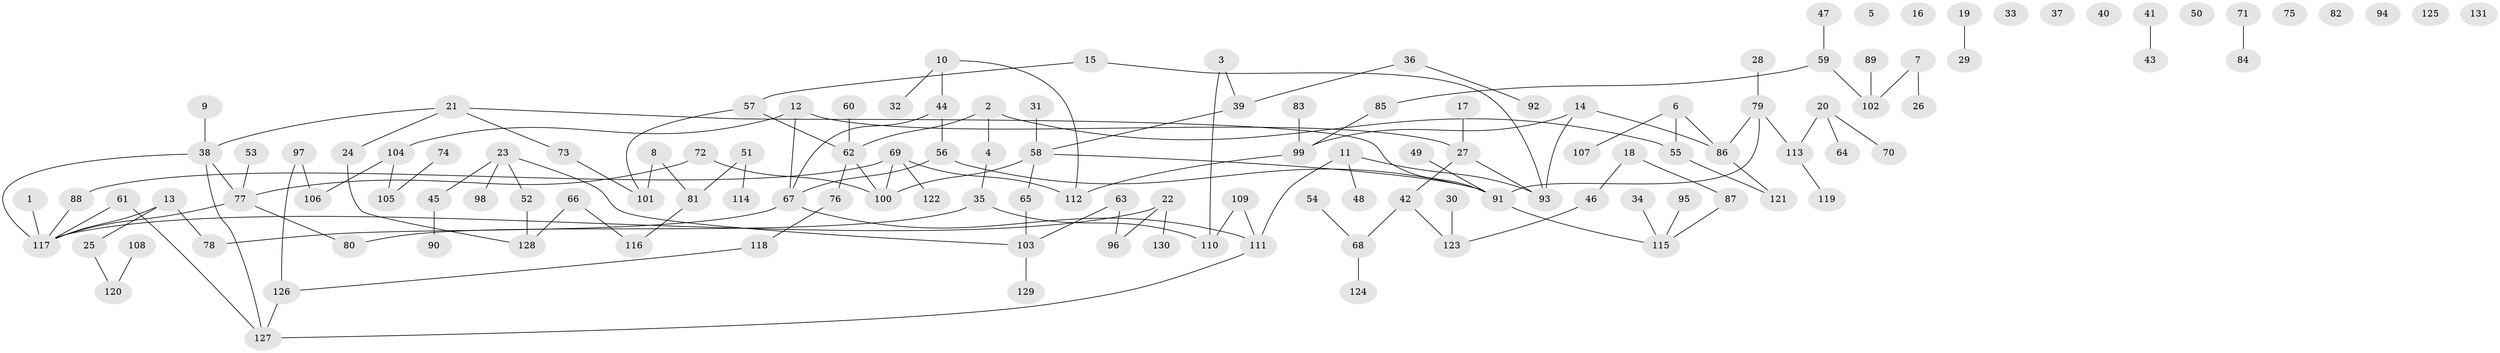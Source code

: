 // Generated by graph-tools (version 1.1) at 2025/12/03/09/25 04:12:55]
// undirected, 131 vertices, 140 edges
graph export_dot {
graph [start="1"]
  node [color=gray90,style=filled];
  1;
  2;
  3;
  4;
  5;
  6;
  7;
  8;
  9;
  10;
  11;
  12;
  13;
  14;
  15;
  16;
  17;
  18;
  19;
  20;
  21;
  22;
  23;
  24;
  25;
  26;
  27;
  28;
  29;
  30;
  31;
  32;
  33;
  34;
  35;
  36;
  37;
  38;
  39;
  40;
  41;
  42;
  43;
  44;
  45;
  46;
  47;
  48;
  49;
  50;
  51;
  52;
  53;
  54;
  55;
  56;
  57;
  58;
  59;
  60;
  61;
  62;
  63;
  64;
  65;
  66;
  67;
  68;
  69;
  70;
  71;
  72;
  73;
  74;
  75;
  76;
  77;
  78;
  79;
  80;
  81;
  82;
  83;
  84;
  85;
  86;
  87;
  88;
  89;
  90;
  91;
  92;
  93;
  94;
  95;
  96;
  97;
  98;
  99;
  100;
  101;
  102;
  103;
  104;
  105;
  106;
  107;
  108;
  109;
  110;
  111;
  112;
  113;
  114;
  115;
  116;
  117;
  118;
  119;
  120;
  121;
  122;
  123;
  124;
  125;
  126;
  127;
  128;
  129;
  130;
  131;
  1 -- 117;
  2 -- 4;
  2 -- 55;
  2 -- 62;
  3 -- 39;
  3 -- 110;
  4 -- 35;
  6 -- 55;
  6 -- 86;
  6 -- 107;
  7 -- 26;
  7 -- 102;
  8 -- 81;
  8 -- 101;
  9 -- 38;
  10 -- 32;
  10 -- 44;
  10 -- 112;
  11 -- 48;
  11 -- 93;
  11 -- 111;
  12 -- 27;
  12 -- 67;
  12 -- 104;
  13 -- 25;
  13 -- 78;
  13 -- 117;
  14 -- 86;
  14 -- 93;
  14 -- 99;
  15 -- 57;
  15 -- 93;
  17 -- 27;
  18 -- 46;
  18 -- 87;
  19 -- 29;
  20 -- 64;
  20 -- 70;
  20 -- 113;
  21 -- 24;
  21 -- 38;
  21 -- 73;
  21 -- 91;
  22 -- 96;
  22 -- 117;
  22 -- 130;
  23 -- 45;
  23 -- 52;
  23 -- 98;
  23 -- 103;
  24 -- 128;
  25 -- 120;
  27 -- 42;
  27 -- 93;
  28 -- 79;
  30 -- 123;
  31 -- 58;
  34 -- 115;
  35 -- 80;
  35 -- 110;
  36 -- 39;
  36 -- 92;
  38 -- 77;
  38 -- 117;
  38 -- 127;
  39 -- 58;
  41 -- 43;
  42 -- 68;
  42 -- 123;
  44 -- 56;
  44 -- 67;
  45 -- 90;
  46 -- 123;
  47 -- 59;
  49 -- 91;
  51 -- 81;
  51 -- 114;
  52 -- 128;
  53 -- 77;
  54 -- 68;
  55 -- 121;
  56 -- 67;
  56 -- 91;
  57 -- 62;
  57 -- 101;
  58 -- 65;
  58 -- 91;
  58 -- 100;
  59 -- 85;
  59 -- 102;
  60 -- 62;
  61 -- 117;
  61 -- 127;
  62 -- 76;
  62 -- 100;
  63 -- 96;
  63 -- 103;
  65 -- 103;
  66 -- 116;
  66 -- 128;
  67 -- 78;
  67 -- 111;
  68 -- 124;
  69 -- 88;
  69 -- 100;
  69 -- 112;
  69 -- 122;
  71 -- 84;
  72 -- 77;
  72 -- 100;
  73 -- 101;
  74 -- 105;
  76 -- 118;
  77 -- 80;
  77 -- 117;
  79 -- 86;
  79 -- 91;
  79 -- 113;
  81 -- 116;
  83 -- 99;
  85 -- 99;
  86 -- 121;
  87 -- 115;
  88 -- 117;
  89 -- 102;
  91 -- 115;
  95 -- 115;
  97 -- 106;
  97 -- 126;
  99 -- 112;
  103 -- 129;
  104 -- 105;
  104 -- 106;
  108 -- 120;
  109 -- 110;
  109 -- 111;
  111 -- 127;
  113 -- 119;
  118 -- 126;
  126 -- 127;
}
